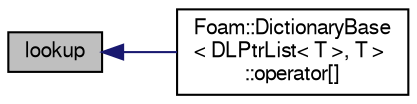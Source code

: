 digraph "lookup"
{
  bgcolor="transparent";
  edge [fontname="FreeSans",fontsize="10",labelfontname="FreeSans",labelfontsize="10"];
  node [fontname="FreeSans",fontsize="10",shape=record];
  rankdir="LR";
  Node2044 [label="lookup",height=0.2,width=0.4,color="black", fillcolor="grey75", style="filled", fontcolor="black"];
  Node2044 -> Node2045 [dir="back",color="midnightblue",fontsize="10",style="solid",fontname="FreeSans"];
  Node2045 [label="Foam::DictionaryBase\l\< DLPtrList\< T \>, T \>\l::operator[]",height=0.2,width=0.4,color="black",URL="$a25670.html#a204fe734510977540e22615abaf8cf32",tooltip="Find and return entry. "];
}
